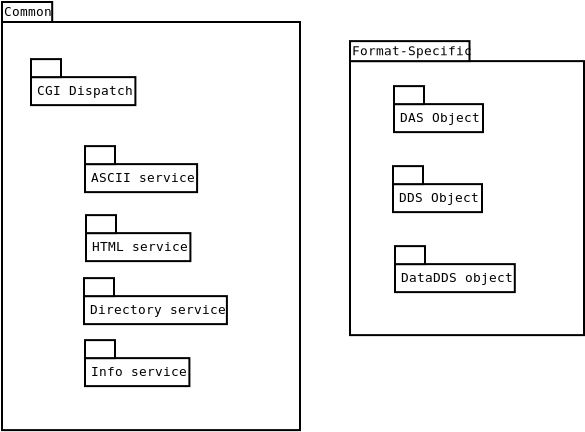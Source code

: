 <?xml version="1.0"?>
<diagram xmlns:dia="http://www.lysator.liu.se/~alla/dia/">
  <diagramdata>
    <attribute name="background">
      <color val="#ffffff"/>
    </attribute>
    <attribute name="paper">
      <composite type="paper">
        <attribute name="name">
          <string>#A4#</string>
        </attribute>
        <attribute name="tmargin">
          <real val="2.82"/>
        </attribute>
        <attribute name="bmargin">
          <real val="2.82"/>
        </attribute>
        <attribute name="lmargin">
          <real val="2.82"/>
        </attribute>
        <attribute name="rmargin">
          <real val="2.82"/>
        </attribute>
        <attribute name="is_portrait">
          <boolean val="true"/>
        </attribute>
        <attribute name="scaling">
          <real val="1"/>
        </attribute>
        <attribute name="fitto">
          <boolean val="false"/>
        </attribute>
      </composite>
    </attribute>
  </diagramdata>
  <layer name="Background" visible="true">
    <group>
      <object type="UML - LargePackage" version="0" id="O0">
        <attribute name="obj_pos">
          <point val="2.55,3.85"/>
        </attribute>
        <attribute name="obj_bb">
          <rectangle val="2.5,2;17.5,24.306"/>
        </attribute>
        <attribute name="elem_corner">
          <point val="2.55,3.85"/>
        </attribute>
        <attribute name="elem_width">
          <real val="14.9"/>
        </attribute>
        <attribute name="elem_height">
          <real val="20.406"/>
        </attribute>
        <attribute name="name">
          <string>#Common#</string>
        </attribute>
        <attribute name="stereotype">
          <string/>
        </attribute>
      </object>
      <object type="UML - SmallPackage" version="0" id="O1">
        <attribute name="obj_pos">
          <point val="4,6.606"/>
        </attribute>
        <attribute name="obj_bb">
          <rectangle val="3.95,5.656;10.668,8.056"/>
        </attribute>
        <attribute name="elem_corner">
          <point val="4,6.606"/>
        </attribute>
        <attribute name="elem_width">
          <real val="6.618"/>
        </attribute>
        <attribute name="elem_height">
          <real val="1.4"/>
        </attribute>
        <attribute name="text">
          <composite type="text">
            <attribute name="string">
              <string>#CGI Dispatch#</string>
            </attribute>
            <attribute name="font">
              <font name="Courier"/>
            </attribute>
            <attribute name="height">
              <real val="0.8"/>
            </attribute>
            <attribute name="pos">
              <point val="4.3,7.5"/>
            </attribute>
            <attribute name="color">
              <color val="#000000"/>
            </attribute>
            <attribute name="alignment">
              <enum val="0"/>
            </attribute>
          </composite>
        </attribute>
      </object>
      <object type="UML - SmallPackage" version="0" id="O2">
        <attribute name="obj_pos">
          <point val="6.7,10.956"/>
        </attribute>
        <attribute name="obj_bb">
          <rectangle val="6.65,10.006;13.852,12.406"/>
        </attribute>
        <attribute name="elem_corner">
          <point val="6.7,10.956"/>
        </attribute>
        <attribute name="elem_width">
          <real val="7.102"/>
        </attribute>
        <attribute name="elem_height">
          <real val="1.4"/>
        </attribute>
        <attribute name="text">
          <composite type="text">
            <attribute name="string">
              <string>#ASCII service#</string>
            </attribute>
            <attribute name="font">
              <font name="Courier"/>
            </attribute>
            <attribute name="height">
              <real val="0.8"/>
            </attribute>
            <attribute name="pos">
              <point val="7,11.85"/>
            </attribute>
            <attribute name="color">
              <color val="#000000"/>
            </attribute>
            <attribute name="alignment">
              <enum val="0"/>
            </attribute>
          </composite>
        </attribute>
      </object>
      <object type="UML - SmallPackage" version="0" id="O3">
        <attribute name="obj_pos">
          <point val="6.65,17.556"/>
        </attribute>
        <attribute name="obj_bb">
          <rectangle val="6.6,16.606;15.742,19.006"/>
        </attribute>
        <attribute name="elem_corner">
          <point val="6.65,17.556"/>
        </attribute>
        <attribute name="elem_width">
          <real val="9.042"/>
        </attribute>
        <attribute name="elem_height">
          <real val="1.4"/>
        </attribute>
        <attribute name="text">
          <composite type="text">
            <attribute name="string">
              <string>#Directory service#</string>
            </attribute>
            <attribute name="font">
              <font name="Courier"/>
            </attribute>
            <attribute name="height">
              <real val="0.8"/>
            </attribute>
            <attribute name="pos">
              <point val="6.95,18.45"/>
            </attribute>
            <attribute name="color">
              <color val="#000000"/>
            </attribute>
            <attribute name="alignment">
              <enum val="0"/>
            </attribute>
          </composite>
        </attribute>
      </object>
      <object type="UML - SmallPackage" version="0" id="O4">
        <attribute name="obj_pos">
          <point val="6.75,14.406"/>
        </attribute>
        <attribute name="obj_bb">
          <rectangle val="6.7,13.456;13.418,15.856"/>
        </attribute>
        <attribute name="elem_corner">
          <point val="6.75,14.406"/>
        </attribute>
        <attribute name="elem_width">
          <real val="6.618"/>
        </attribute>
        <attribute name="elem_height">
          <real val="1.4"/>
        </attribute>
        <attribute name="text">
          <composite type="text">
            <attribute name="string">
              <string>#HTML service#</string>
            </attribute>
            <attribute name="font">
              <font name="Courier"/>
            </attribute>
            <attribute name="height">
              <real val="0.8"/>
            </attribute>
            <attribute name="pos">
              <point val="7.05,15.3"/>
            </attribute>
            <attribute name="color">
              <color val="#000000"/>
            </attribute>
            <attribute name="alignment">
              <enum val="0"/>
            </attribute>
          </composite>
        </attribute>
      </object>
      <object type="UML - SmallPackage" version="0" id="O5">
        <attribute name="obj_pos">
          <point val="6.7,20.656"/>
        </attribute>
        <attribute name="obj_bb">
          <rectangle val="6.65,19.706;13.368,22.106"/>
        </attribute>
        <attribute name="elem_corner">
          <point val="6.7,20.656"/>
        </attribute>
        <attribute name="elem_width">
          <real val="6.618"/>
        </attribute>
        <attribute name="elem_height">
          <real val="1.4"/>
        </attribute>
        <attribute name="text">
          <composite type="text">
            <attribute name="string">
              <string>#Info service#</string>
            </attribute>
            <attribute name="font">
              <font name="Courier"/>
            </attribute>
            <attribute name="height">
              <real val="0.8"/>
            </attribute>
            <attribute name="pos">
              <point val="7,21.55"/>
            </attribute>
            <attribute name="color">
              <color val="#000000"/>
            </attribute>
            <attribute name="alignment">
              <enum val="0"/>
            </attribute>
          </composite>
        </attribute>
      </object>
    </group>
    <group>
      <object type="UML - LargePackage" version="0" id="O6">
        <attribute name="obj_pos">
          <point val="19.95,5.806"/>
        </attribute>
        <attribute name="obj_bb">
          <rectangle val="19.9,3.956;31.7,19.556"/>
        </attribute>
        <attribute name="elem_corner">
          <point val="19.95,5.806"/>
        </attribute>
        <attribute name="elem_width">
          <real val="11.7"/>
        </attribute>
        <attribute name="elem_height">
          <real val="13.7"/>
        </attribute>
        <attribute name="name">
          <string>#Format-Specific#</string>
        </attribute>
        <attribute name="stereotype">
          <string/>
        </attribute>
      </object>
      <object type="UML - SmallPackage" version="0" id="O7">
        <attribute name="obj_pos">
          <point val="22.15,7.956"/>
        </attribute>
        <attribute name="obj_bb">
          <rectangle val="22.1,7.006;27.848,9.406"/>
        </attribute>
        <attribute name="elem_corner">
          <point val="22.15,7.956"/>
        </attribute>
        <attribute name="elem_width">
          <real val="5.648"/>
        </attribute>
        <attribute name="elem_height">
          <real val="1.4"/>
        </attribute>
        <attribute name="text">
          <composite type="text">
            <attribute name="string">
              <string>#DAS Object#</string>
            </attribute>
            <attribute name="font">
              <font name="Courier"/>
            </attribute>
            <attribute name="height">
              <real val="0.8"/>
            </attribute>
            <attribute name="pos">
              <point val="22.45,8.85"/>
            </attribute>
            <attribute name="color">
              <color val="#000000"/>
            </attribute>
            <attribute name="alignment">
              <enum val="0"/>
            </attribute>
          </composite>
        </attribute>
      </object>
      <object type="UML - SmallPackage" version="0" id="O8">
        <attribute name="obj_pos">
          <point val="22.1,11.956"/>
        </attribute>
        <attribute name="obj_bb">
          <rectangle val="22.05,11.006;27.798,13.406"/>
        </attribute>
        <attribute name="elem_corner">
          <point val="22.1,11.956"/>
        </attribute>
        <attribute name="elem_width">
          <real val="5.648"/>
        </attribute>
        <attribute name="elem_height">
          <real val="1.4"/>
        </attribute>
        <attribute name="text">
          <composite type="text">
            <attribute name="string">
              <string>#DDS Object#</string>
            </attribute>
            <attribute name="font">
              <font name="Courier"/>
            </attribute>
            <attribute name="height">
              <real val="0.8"/>
            </attribute>
            <attribute name="pos">
              <point val="22.4,12.85"/>
            </attribute>
            <attribute name="color">
              <color val="#000000"/>
            </attribute>
            <attribute name="alignment">
              <enum val="0"/>
            </attribute>
          </composite>
        </attribute>
      </object>
      <object type="UML - SmallPackage" version="0" id="O9">
        <attribute name="obj_pos">
          <point val="22.2,15.956"/>
        </attribute>
        <attribute name="obj_bb">
          <rectangle val="22.15,15.006;29.837,17.406"/>
        </attribute>
        <attribute name="elem_corner">
          <point val="22.2,15.956"/>
        </attribute>
        <attribute name="elem_width">
          <real val="7.587"/>
        </attribute>
        <attribute name="elem_height">
          <real val="1.4"/>
        </attribute>
        <attribute name="text">
          <composite type="text">
            <attribute name="string">
              <string>#DataDDS object#</string>
            </attribute>
            <attribute name="font">
              <font name="Courier"/>
            </attribute>
            <attribute name="height">
              <real val="0.8"/>
            </attribute>
            <attribute name="pos">
              <point val="22.5,16.85"/>
            </attribute>
            <attribute name="color">
              <color val="#000000"/>
            </attribute>
            <attribute name="alignment">
              <enum val="0"/>
            </attribute>
          </composite>
        </attribute>
      </object>
    </group>
  </layer>
</diagram>
